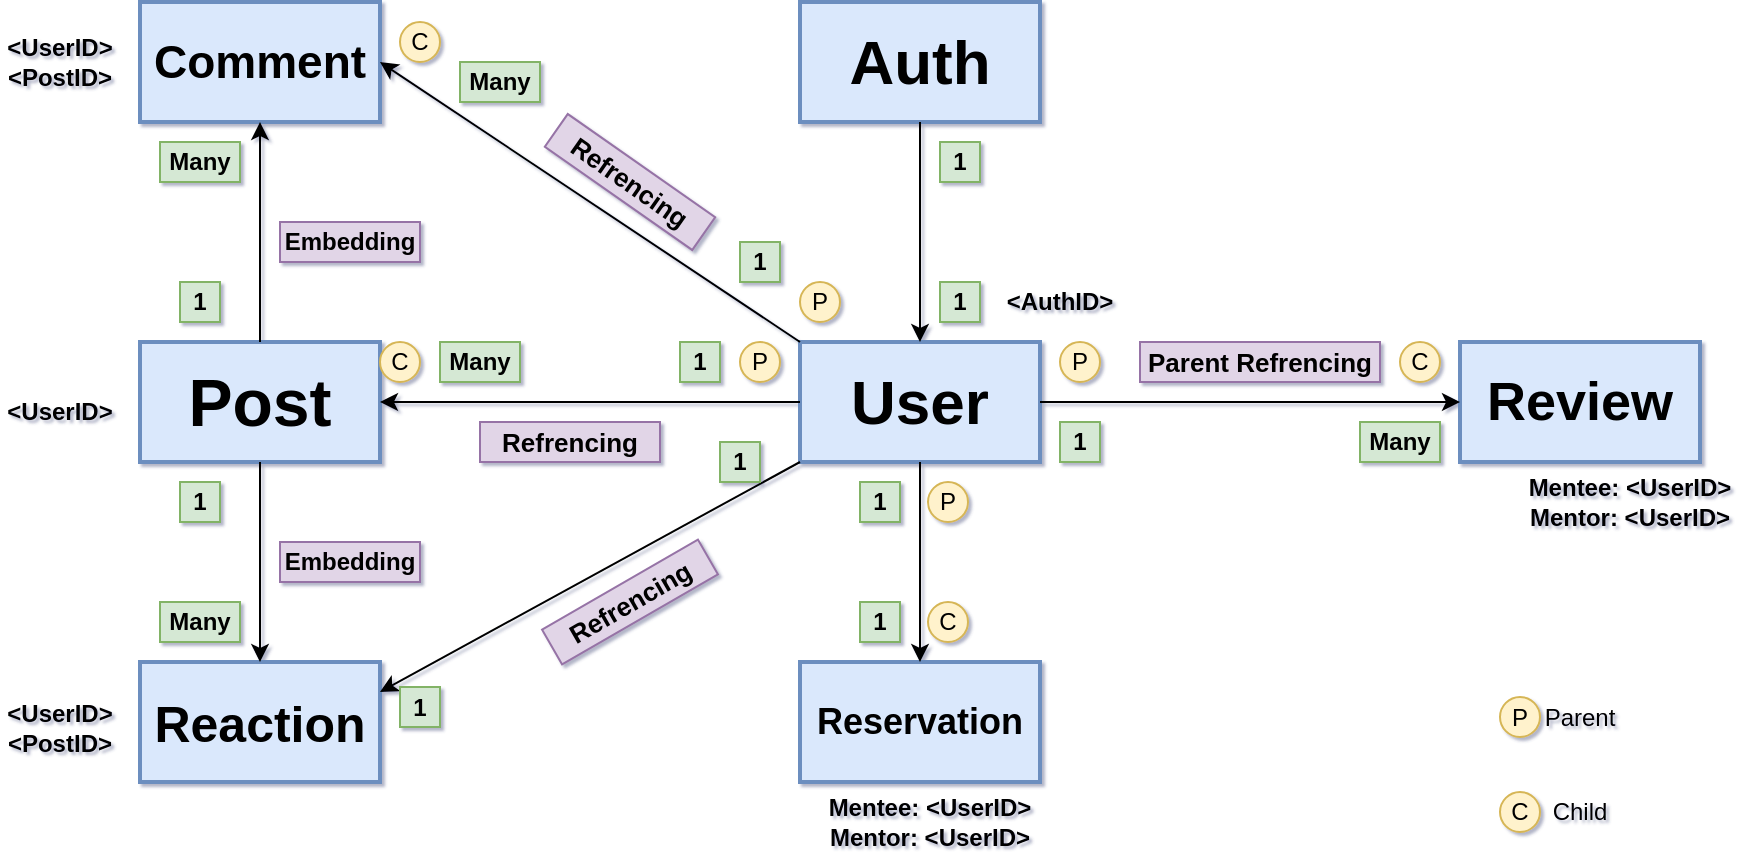 <mxfile version="22.1.2" type="device">
  <diagram name="Page-1" id="icmziCoGJ4KJlRF5kEWQ">
    <mxGraphModel dx="1863" dy="606" grid="1" gridSize="10" guides="1" tooltips="1" connect="1" arrows="1" fold="1" page="1" pageScale="1" pageWidth="827" pageHeight="1169" background="none" math="0" shadow="1">
      <root>
        <mxCell id="0" />
        <mxCell id="1" parent="0" />
        <mxCell id="VXtaSYt_-MFgEFt-7SgF-1" value="User" style="rounded=0;whiteSpace=wrap;html=1;strokeWidth=2;fontSize=31;fontStyle=1;fillColor=#dae8fc;strokeColor=#6c8ebf;" parent="1" vertex="1">
          <mxGeometry x="350" y="240" width="120" height="60" as="geometry" />
        </mxCell>
        <mxCell id="VXtaSYt_-MFgEFt-7SgF-2" value="Post" style="rounded=0;whiteSpace=wrap;html=1;strokeWidth=2;fontSize=33;fontStyle=1;fillColor=#dae8fc;strokeColor=#6c8ebf;" parent="1" vertex="1">
          <mxGeometry x="20" y="240" width="120" height="60" as="geometry" />
        </mxCell>
        <mxCell id="VXtaSYt_-MFgEFt-7SgF-3" value="Comment" style="rounded=0;whiteSpace=wrap;html=1;strokeWidth=2;fontSize=23;fontStyle=1;fillColor=#dae8fc;strokeColor=#6c8ebf;" parent="1" vertex="1">
          <mxGeometry x="20" y="70" width="120" height="60" as="geometry" />
        </mxCell>
        <mxCell id="VXtaSYt_-MFgEFt-7SgF-4" value="Reaction" style="rounded=0;whiteSpace=wrap;html=1;strokeWidth=2;fontSize=25;fontStyle=1;fillColor=#dae8fc;strokeColor=#6c8ebf;" parent="1" vertex="1">
          <mxGeometry x="20" y="400" width="120" height="60" as="geometry" />
        </mxCell>
        <mxCell id="VXtaSYt_-MFgEFt-7SgF-5" value="Review" style="rounded=0;whiteSpace=wrap;html=1;strokeWidth=2;fontSize=27;fontStyle=1;fillColor=#dae8fc;strokeColor=#6c8ebf;" parent="1" vertex="1">
          <mxGeometry x="680" y="240" width="120" height="60" as="geometry" />
        </mxCell>
        <mxCell id="VXtaSYt_-MFgEFt-7SgF-6" value="Reservation" style="rounded=0;whiteSpace=wrap;html=1;strokeWidth=2;fontSize=18;fontStyle=1;fillColor=#dae8fc;strokeColor=#6c8ebf;" parent="1" vertex="1">
          <mxGeometry x="350" y="400" width="120" height="60" as="geometry" />
        </mxCell>
        <mxCell id="3BG4GZ4Tt4R05Wu69i2b-1" value="Auth" style="rounded=0;whiteSpace=wrap;html=1;strokeWidth=2;fontSize=31;fontStyle=1;fillColor=#dae8fc;strokeColor=#6c8ebf;" parent="1" vertex="1">
          <mxGeometry x="350" y="70" width="120" height="60" as="geometry" />
        </mxCell>
        <mxCell id="3BG4GZ4Tt4R05Wu69i2b-2" value="" style="endArrow=classic;html=1;rounded=0;exitX=0.5;exitY=0;exitDx=0;exitDy=0;entryX=0.5;entryY=1;entryDx=0;entryDy=0;" parent="1" source="VXtaSYt_-MFgEFt-7SgF-2" target="VXtaSYt_-MFgEFt-7SgF-3" edge="1">
          <mxGeometry width="50" height="50" relative="1" as="geometry">
            <mxPoint x="310" y="300" as="sourcePoint" />
            <mxPoint x="360" y="250" as="targetPoint" />
          </mxGeometry>
        </mxCell>
        <mxCell id="3BG4GZ4Tt4R05Wu69i2b-3" value="" style="endArrow=classic;html=1;rounded=0;exitX=0.5;exitY=1;exitDx=0;exitDy=0;entryX=0.5;entryY=0;entryDx=0;entryDy=0;" parent="1" source="VXtaSYt_-MFgEFt-7SgF-2" target="VXtaSYt_-MFgEFt-7SgF-4" edge="1">
          <mxGeometry width="50" height="50" relative="1" as="geometry">
            <mxPoint x="90" y="250" as="sourcePoint" />
            <mxPoint x="90" y="140" as="targetPoint" />
          </mxGeometry>
        </mxCell>
        <mxCell id="3BG4GZ4Tt4R05Wu69i2b-4" value="" style="endArrow=classic;html=1;rounded=0;exitX=0.5;exitY=1;exitDx=0;exitDy=0;entryX=0.5;entryY=0;entryDx=0;entryDy=0;" parent="1" source="VXtaSYt_-MFgEFt-7SgF-1" target="VXtaSYt_-MFgEFt-7SgF-6" edge="1">
          <mxGeometry width="50" height="50" relative="1" as="geometry">
            <mxPoint x="90" y="310" as="sourcePoint" />
            <mxPoint x="90" y="410" as="targetPoint" />
          </mxGeometry>
        </mxCell>
        <mxCell id="3BG4GZ4Tt4R05Wu69i2b-5" value="" style="endArrow=classic;html=1;rounded=0;exitX=0.5;exitY=1;exitDx=0;exitDy=0;entryX=0.5;entryY=0;entryDx=0;entryDy=0;" parent="1" source="3BG4GZ4Tt4R05Wu69i2b-1" target="VXtaSYt_-MFgEFt-7SgF-1" edge="1">
          <mxGeometry width="50" height="50" relative="1" as="geometry">
            <mxPoint x="90" y="250" as="sourcePoint" />
            <mxPoint x="90" y="140" as="targetPoint" />
          </mxGeometry>
        </mxCell>
        <mxCell id="3BG4GZ4Tt4R05Wu69i2b-6" value="" style="endArrow=classic;html=1;rounded=0;exitX=1;exitY=0.5;exitDx=0;exitDy=0;entryX=0;entryY=0.5;entryDx=0;entryDy=0;" parent="1" source="VXtaSYt_-MFgEFt-7SgF-1" target="VXtaSYt_-MFgEFt-7SgF-5" edge="1">
          <mxGeometry width="50" height="50" relative="1" as="geometry">
            <mxPoint x="420" y="140" as="sourcePoint" />
            <mxPoint x="420" y="250" as="targetPoint" />
          </mxGeometry>
        </mxCell>
        <mxCell id="3BG4GZ4Tt4R05Wu69i2b-7" value="" style="endArrow=classic;html=1;rounded=0;exitX=0;exitY=0.5;exitDx=0;exitDy=0;entryX=1;entryY=0.5;entryDx=0;entryDy=0;" parent="1" source="VXtaSYt_-MFgEFt-7SgF-1" target="VXtaSYt_-MFgEFt-7SgF-2" edge="1">
          <mxGeometry width="50" height="50" relative="1" as="geometry">
            <mxPoint x="90" y="310" as="sourcePoint" />
            <mxPoint x="90" y="410" as="targetPoint" />
          </mxGeometry>
        </mxCell>
        <mxCell id="3BG4GZ4Tt4R05Wu69i2b-8" value="" style="endArrow=classic;html=1;rounded=0;exitX=0;exitY=0;exitDx=0;exitDy=0;entryX=1;entryY=0.5;entryDx=0;entryDy=0;" parent="1" source="VXtaSYt_-MFgEFt-7SgF-1" target="VXtaSYt_-MFgEFt-7SgF-3" edge="1">
          <mxGeometry width="50" height="50" relative="1" as="geometry">
            <mxPoint x="360" y="280" as="sourcePoint" />
            <mxPoint x="150" y="280" as="targetPoint" />
          </mxGeometry>
        </mxCell>
        <mxCell id="3BG4GZ4Tt4R05Wu69i2b-9" value="" style="endArrow=classic;html=1;rounded=0;exitX=0;exitY=1;exitDx=0;exitDy=0;entryX=1;entryY=0.25;entryDx=0;entryDy=0;" parent="1" source="VXtaSYt_-MFgEFt-7SgF-1" target="VXtaSYt_-MFgEFt-7SgF-4" edge="1">
          <mxGeometry width="50" height="50" relative="1" as="geometry">
            <mxPoint x="360" y="280" as="sourcePoint" />
            <mxPoint x="150" y="280" as="targetPoint" />
          </mxGeometry>
        </mxCell>
        <mxCell id="3BG4GZ4Tt4R05Wu69i2b-10" value="Parent Refrencing" style="text;html=1;align=center;verticalAlign=middle;whiteSpace=wrap;rounded=0;fontSize=13;fontStyle=1;fillColor=#e1d5e7;strokeColor=#9673a6;" parent="1" vertex="1">
          <mxGeometry x="520" y="240" width="120" height="20" as="geometry" />
        </mxCell>
        <mxCell id="3BG4GZ4Tt4R05Wu69i2b-13" value="Parent" style="text;html=1;strokeColor=none;fillColor=none;align=center;verticalAlign=middle;whiteSpace=wrap;rounded=0;" parent="1" vertex="1">
          <mxGeometry x="710" y="412.5" width="60" height="30" as="geometry" />
        </mxCell>
        <mxCell id="3BG4GZ4Tt4R05Wu69i2b-14" value="Child" style="text;html=1;strokeColor=none;fillColor=none;align=center;verticalAlign=middle;whiteSpace=wrap;rounded=0;" parent="1" vertex="1">
          <mxGeometry x="710" y="462.5" width="60" height="25" as="geometry" />
        </mxCell>
        <mxCell id="3BG4GZ4Tt4R05Wu69i2b-16" value="P" style="ellipse;whiteSpace=wrap;html=1;aspect=fixed;fillColor=#fff2cc;strokeColor=#d6b656;" parent="1" vertex="1">
          <mxGeometry x="700" y="417.5" width="20" height="20" as="geometry" />
        </mxCell>
        <mxCell id="3BG4GZ4Tt4R05Wu69i2b-17" value="C" style="ellipse;whiteSpace=wrap;html=1;aspect=fixed;fillColor=#fff2cc;strokeColor=#d6b656;" parent="1" vertex="1">
          <mxGeometry x="700" y="465" width="20" height="20" as="geometry" />
        </mxCell>
        <mxCell id="3BG4GZ4Tt4R05Wu69i2b-18" value="P" style="ellipse;whiteSpace=wrap;html=1;aspect=fixed;fillColor=#fff2cc;strokeColor=#d6b656;" parent="1" vertex="1">
          <mxGeometry x="480" y="240" width="20" height="20" as="geometry" />
        </mxCell>
        <mxCell id="3BG4GZ4Tt4R05Wu69i2b-19" value="P" style="ellipse;whiteSpace=wrap;html=1;aspect=fixed;fillColor=#fff2cc;strokeColor=#d6b656;" parent="1" vertex="1">
          <mxGeometry x="414" y="310" width="20" height="20" as="geometry" />
        </mxCell>
        <mxCell id="3BG4GZ4Tt4R05Wu69i2b-20" value="C" style="ellipse;whiteSpace=wrap;html=1;aspect=fixed;fillColor=#fff2cc;strokeColor=#d6b656;" parent="1" vertex="1">
          <mxGeometry x="650" y="240" width="20" height="20" as="geometry" />
        </mxCell>
        <mxCell id="3BG4GZ4Tt4R05Wu69i2b-21" value="C" style="ellipse;whiteSpace=wrap;html=1;aspect=fixed;fillColor=#fff2cc;strokeColor=#d6b656;" parent="1" vertex="1">
          <mxGeometry x="414" y="370" width="20" height="20" as="geometry" />
        </mxCell>
        <mxCell id="3BG4GZ4Tt4R05Wu69i2b-23" value="P" style="ellipse;whiteSpace=wrap;html=1;aspect=fixed;fillColor=#fff2cc;strokeColor=#d6b656;" parent="1" vertex="1">
          <mxGeometry x="320" y="240" width="20" height="20" as="geometry" />
        </mxCell>
        <mxCell id="3BG4GZ4Tt4R05Wu69i2b-24" value="C" style="ellipse;whiteSpace=wrap;html=1;aspect=fixed;fillColor=#fff2cc;strokeColor=#d6b656;" parent="1" vertex="1">
          <mxGeometry x="140" y="240" width="20" height="20" as="geometry" />
        </mxCell>
        <mxCell id="3BG4GZ4Tt4R05Wu69i2b-25" value="P" style="ellipse;whiteSpace=wrap;html=1;aspect=fixed;fillColor=#fff2cc;strokeColor=#d6b656;" parent="1" vertex="1">
          <mxGeometry x="350" y="210" width="20" height="20" as="geometry" />
        </mxCell>
        <mxCell id="3BG4GZ4Tt4R05Wu69i2b-27" value="C" style="ellipse;whiteSpace=wrap;html=1;aspect=fixed;fillColor=#fff2cc;strokeColor=#d6b656;" parent="1" vertex="1">
          <mxGeometry x="150" y="80" width="20" height="20" as="geometry" />
        </mxCell>
        <mxCell id="3BG4GZ4Tt4R05Wu69i2b-29" value="1" style="text;html=1;strokeColor=#82b366;fillColor=#d5e8d4;align=center;verticalAlign=middle;whiteSpace=wrap;rounded=0;fontStyle=1" parent="1" vertex="1">
          <mxGeometry x="40" y="210" width="20" height="20" as="geometry" />
        </mxCell>
        <mxCell id="3BG4GZ4Tt4R05Wu69i2b-30" value="Many" style="text;html=1;strokeColor=#82b366;fillColor=#d5e8d4;align=center;verticalAlign=middle;whiteSpace=wrap;rounded=0;fontStyle=1" parent="1" vertex="1">
          <mxGeometry x="30" y="140" width="40" height="20" as="geometry" />
        </mxCell>
        <mxCell id="3BG4GZ4Tt4R05Wu69i2b-31" value="1" style="text;html=1;strokeColor=#82b366;fillColor=#d5e8d4;align=center;verticalAlign=middle;whiteSpace=wrap;rounded=0;fontStyle=1" parent="1" vertex="1">
          <mxGeometry x="40" y="310" width="20" height="20" as="geometry" />
        </mxCell>
        <mxCell id="3BG4GZ4Tt4R05Wu69i2b-32" value="Many" style="text;html=1;strokeColor=#82b366;fillColor=#d5e8d4;align=center;verticalAlign=middle;whiteSpace=wrap;rounded=0;fontStyle=1" parent="1" vertex="1">
          <mxGeometry x="30" y="370" width="40" height="20" as="geometry" />
        </mxCell>
        <mxCell id="3BG4GZ4Tt4R05Wu69i2b-33" value="1" style="text;html=1;strokeColor=#82b366;fillColor=#d5e8d4;align=center;verticalAlign=middle;whiteSpace=wrap;rounded=0;fontStyle=1" parent="1" vertex="1">
          <mxGeometry x="290" y="240" width="20" height="20" as="geometry" />
        </mxCell>
        <mxCell id="3BG4GZ4Tt4R05Wu69i2b-34" value="Many" style="text;html=1;strokeColor=#82b366;fillColor=#d5e8d4;align=center;verticalAlign=middle;whiteSpace=wrap;rounded=0;fontStyle=1" parent="1" vertex="1">
          <mxGeometry x="170" y="240" width="40" height="20" as="geometry" />
        </mxCell>
        <mxCell id="3BG4GZ4Tt4R05Wu69i2b-35" value="1" style="text;html=1;strokeColor=#82b366;fillColor=#d5e8d4;align=center;verticalAlign=middle;whiteSpace=wrap;rounded=0;fontStyle=1" parent="1" vertex="1">
          <mxGeometry x="310" y="290" width="20" height="20" as="geometry" />
        </mxCell>
        <mxCell id="3BG4GZ4Tt4R05Wu69i2b-36" value="1" style="text;html=1;strokeColor=#82b366;fillColor=#d5e8d4;align=center;verticalAlign=middle;whiteSpace=wrap;rounded=0;fontStyle=1" parent="1" vertex="1">
          <mxGeometry x="150" y="412.5" width="20" height="20" as="geometry" />
        </mxCell>
        <mxCell id="3BG4GZ4Tt4R05Wu69i2b-37" value="1" style="text;html=1;strokeColor=#82b366;fillColor=#d5e8d4;align=center;verticalAlign=middle;whiteSpace=wrap;rounded=0;fontStyle=1" parent="1" vertex="1">
          <mxGeometry x="380" y="310" width="20" height="20" as="geometry" />
        </mxCell>
        <mxCell id="3BG4GZ4Tt4R05Wu69i2b-38" value="1" style="text;html=1;strokeColor=#82b366;fillColor=#d5e8d4;align=center;verticalAlign=middle;whiteSpace=wrap;rounded=0;fontStyle=1" parent="1" vertex="1">
          <mxGeometry x="380" y="370" width="20" height="20" as="geometry" />
        </mxCell>
        <mxCell id="3BG4GZ4Tt4R05Wu69i2b-39" value="1" style="text;html=1;strokeColor=#82b366;fillColor=#d5e8d4;align=center;verticalAlign=middle;whiteSpace=wrap;rounded=0;fontStyle=1" parent="1" vertex="1">
          <mxGeometry x="480" y="280" width="20" height="20" as="geometry" />
        </mxCell>
        <mxCell id="3BG4GZ4Tt4R05Wu69i2b-40" value="Many" style="text;html=1;strokeColor=#82b366;fillColor=#d5e8d4;align=center;verticalAlign=middle;whiteSpace=wrap;rounded=0;fontStyle=1" parent="1" vertex="1">
          <mxGeometry x="630" y="280" width="40" height="20" as="geometry" />
        </mxCell>
        <mxCell id="3BG4GZ4Tt4R05Wu69i2b-41" value="1" style="text;html=1;strokeColor=#82b366;fillColor=#d5e8d4;align=center;verticalAlign=middle;whiteSpace=wrap;rounded=0;fontStyle=1" parent="1" vertex="1">
          <mxGeometry x="420" y="140" width="20" height="20" as="geometry" />
        </mxCell>
        <mxCell id="3BG4GZ4Tt4R05Wu69i2b-42" value="1" style="text;html=1;strokeColor=#82b366;fillColor=#d5e8d4;align=center;verticalAlign=middle;whiteSpace=wrap;rounded=0;fontStyle=1" parent="1" vertex="1">
          <mxGeometry x="420" y="210" width="20" height="20" as="geometry" />
        </mxCell>
        <mxCell id="3BG4GZ4Tt4R05Wu69i2b-43" value="1" style="text;html=1;strokeColor=#82b366;fillColor=#d5e8d4;align=center;verticalAlign=middle;whiteSpace=wrap;rounded=0;fontStyle=1" parent="1" vertex="1">
          <mxGeometry x="320" y="190" width="20" height="20" as="geometry" />
        </mxCell>
        <mxCell id="3BG4GZ4Tt4R05Wu69i2b-44" value="Many" style="text;html=1;strokeColor=#82b366;fillColor=#d5e8d4;align=center;verticalAlign=middle;whiteSpace=wrap;rounded=0;fontStyle=1" parent="1" vertex="1">
          <mxGeometry x="180" y="100" width="40" height="20" as="geometry" />
        </mxCell>
        <mxCell id="3BG4GZ4Tt4R05Wu69i2b-45" value="Embedding" style="text;html=1;strokeColor=#9673a6;fillColor=#e1d5e7;align=center;verticalAlign=middle;whiteSpace=wrap;rounded=0;fontStyle=1" parent="1" vertex="1">
          <mxGeometry x="90" y="180" width="70" height="20" as="geometry" />
        </mxCell>
        <mxCell id="3BG4GZ4Tt4R05Wu69i2b-47" value="Embedding" style="text;html=1;strokeColor=#9673a6;fillColor=#e1d5e7;align=center;verticalAlign=middle;whiteSpace=wrap;rounded=0;fontStyle=1" parent="1" vertex="1">
          <mxGeometry x="90" y="340" width="70" height="20" as="geometry" />
        </mxCell>
        <mxCell id="3BG4GZ4Tt4R05Wu69i2b-48" value="Refrencing" style="text;html=1;align=center;verticalAlign=middle;whiteSpace=wrap;rounded=0;fontSize=13;fontStyle=1;fillColor=#e1d5e7;strokeColor=#9673a6;rotation=35;" parent="1" vertex="1">
          <mxGeometry x="220" y="150" width="90" height="20" as="geometry" />
        </mxCell>
        <mxCell id="3BG4GZ4Tt4R05Wu69i2b-49" value="Refrencing" style="text;html=1;align=center;verticalAlign=middle;whiteSpace=wrap;rounded=0;fontSize=13;fontStyle=1;fillColor=#e1d5e7;strokeColor=#9673a6;rotation=-30;" parent="1" vertex="1">
          <mxGeometry x="220" y="360" width="90" height="20" as="geometry" />
        </mxCell>
        <mxCell id="3BG4GZ4Tt4R05Wu69i2b-50" value="Refrencing" style="text;html=1;align=center;verticalAlign=middle;whiteSpace=wrap;rounded=0;fontSize=13;fontStyle=1;fillColor=#e1d5e7;strokeColor=#9673a6;rotation=0;" parent="1" vertex="1">
          <mxGeometry x="190" y="280" width="90" height="20" as="geometry" />
        </mxCell>
        <mxCell id="3BG4GZ4Tt4R05Wu69i2b-51" value="&amp;lt;AuthID&amp;gt;" style="text;html=1;strokeColor=none;fillColor=none;align=center;verticalAlign=middle;whiteSpace=wrap;rounded=0;fontStyle=1" parent="1" vertex="1">
          <mxGeometry x="450" y="205" width="60" height="30" as="geometry" />
        </mxCell>
        <mxCell id="3BG4GZ4Tt4R05Wu69i2b-52" value="Mentee: &amp;lt;UserID&amp;gt;&lt;br&gt;Mentor: &amp;lt;UserID&amp;gt;" style="text;html=1;strokeColor=none;fillColor=none;align=center;verticalAlign=middle;whiteSpace=wrap;rounded=0;fontStyle=1" parent="1" vertex="1">
          <mxGeometry x="710" y="305" width="110" height="30" as="geometry" />
        </mxCell>
        <mxCell id="3BG4GZ4Tt4R05Wu69i2b-53" value="Mentee: &amp;lt;UserID&amp;gt;&lt;br&gt;Mentor: &amp;lt;UserID&amp;gt;" style="text;html=1;strokeColor=none;fillColor=none;align=center;verticalAlign=middle;whiteSpace=wrap;rounded=0;fontStyle=1" parent="1" vertex="1">
          <mxGeometry x="360" y="465" width="110" height="30" as="geometry" />
        </mxCell>
        <mxCell id="3BG4GZ4Tt4R05Wu69i2b-54" value="&amp;lt;UserID&amp;gt;&lt;br&gt;&amp;lt;PostID&amp;gt;" style="text;html=1;strokeColor=none;fillColor=none;align=center;verticalAlign=middle;whiteSpace=wrap;rounded=0;fontStyle=1" parent="1" vertex="1">
          <mxGeometry x="-50" y="417.5" width="60" height="30" as="geometry" />
        </mxCell>
        <mxCell id="3BG4GZ4Tt4R05Wu69i2b-55" value="&amp;lt;UserID&amp;gt;" style="text;html=1;strokeColor=none;fillColor=none;align=center;verticalAlign=middle;whiteSpace=wrap;rounded=0;fontStyle=1" parent="1" vertex="1">
          <mxGeometry x="-50" y="260" width="60" height="30" as="geometry" />
        </mxCell>
        <mxCell id="3BG4GZ4Tt4R05Wu69i2b-56" value="&amp;lt;UserID&amp;gt;&lt;br&gt;&amp;lt;PostID&amp;gt;" style="text;html=1;strokeColor=none;fillColor=none;align=center;verticalAlign=middle;whiteSpace=wrap;rounded=0;fontStyle=1" parent="1" vertex="1">
          <mxGeometry x="-50" y="85" width="60" height="30" as="geometry" />
        </mxCell>
      </root>
    </mxGraphModel>
  </diagram>
</mxfile>
